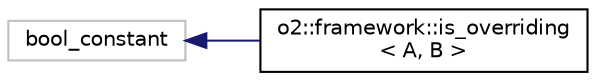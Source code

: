 digraph "Graphical Class Hierarchy"
{
 // INTERACTIVE_SVG=YES
  bgcolor="transparent";
  edge [fontname="Helvetica",fontsize="10",labelfontname="Helvetica",labelfontsize="10"];
  node [fontname="Helvetica",fontsize="10",shape=record];
  rankdir="LR";
  Node2879 [label="bool_constant",height=0.2,width=0.4,color="grey75"];
  Node2879 -> Node0 [dir="back",color="midnightblue",fontsize="10",style="solid",fontname="Helvetica"];
  Node0 [label="o2::framework::is_overriding\l\< A, B \>",height=0.2,width=0.4,color="black",URL="$d4/d10/structo2_1_1framework_1_1is__overriding.html"];
}
